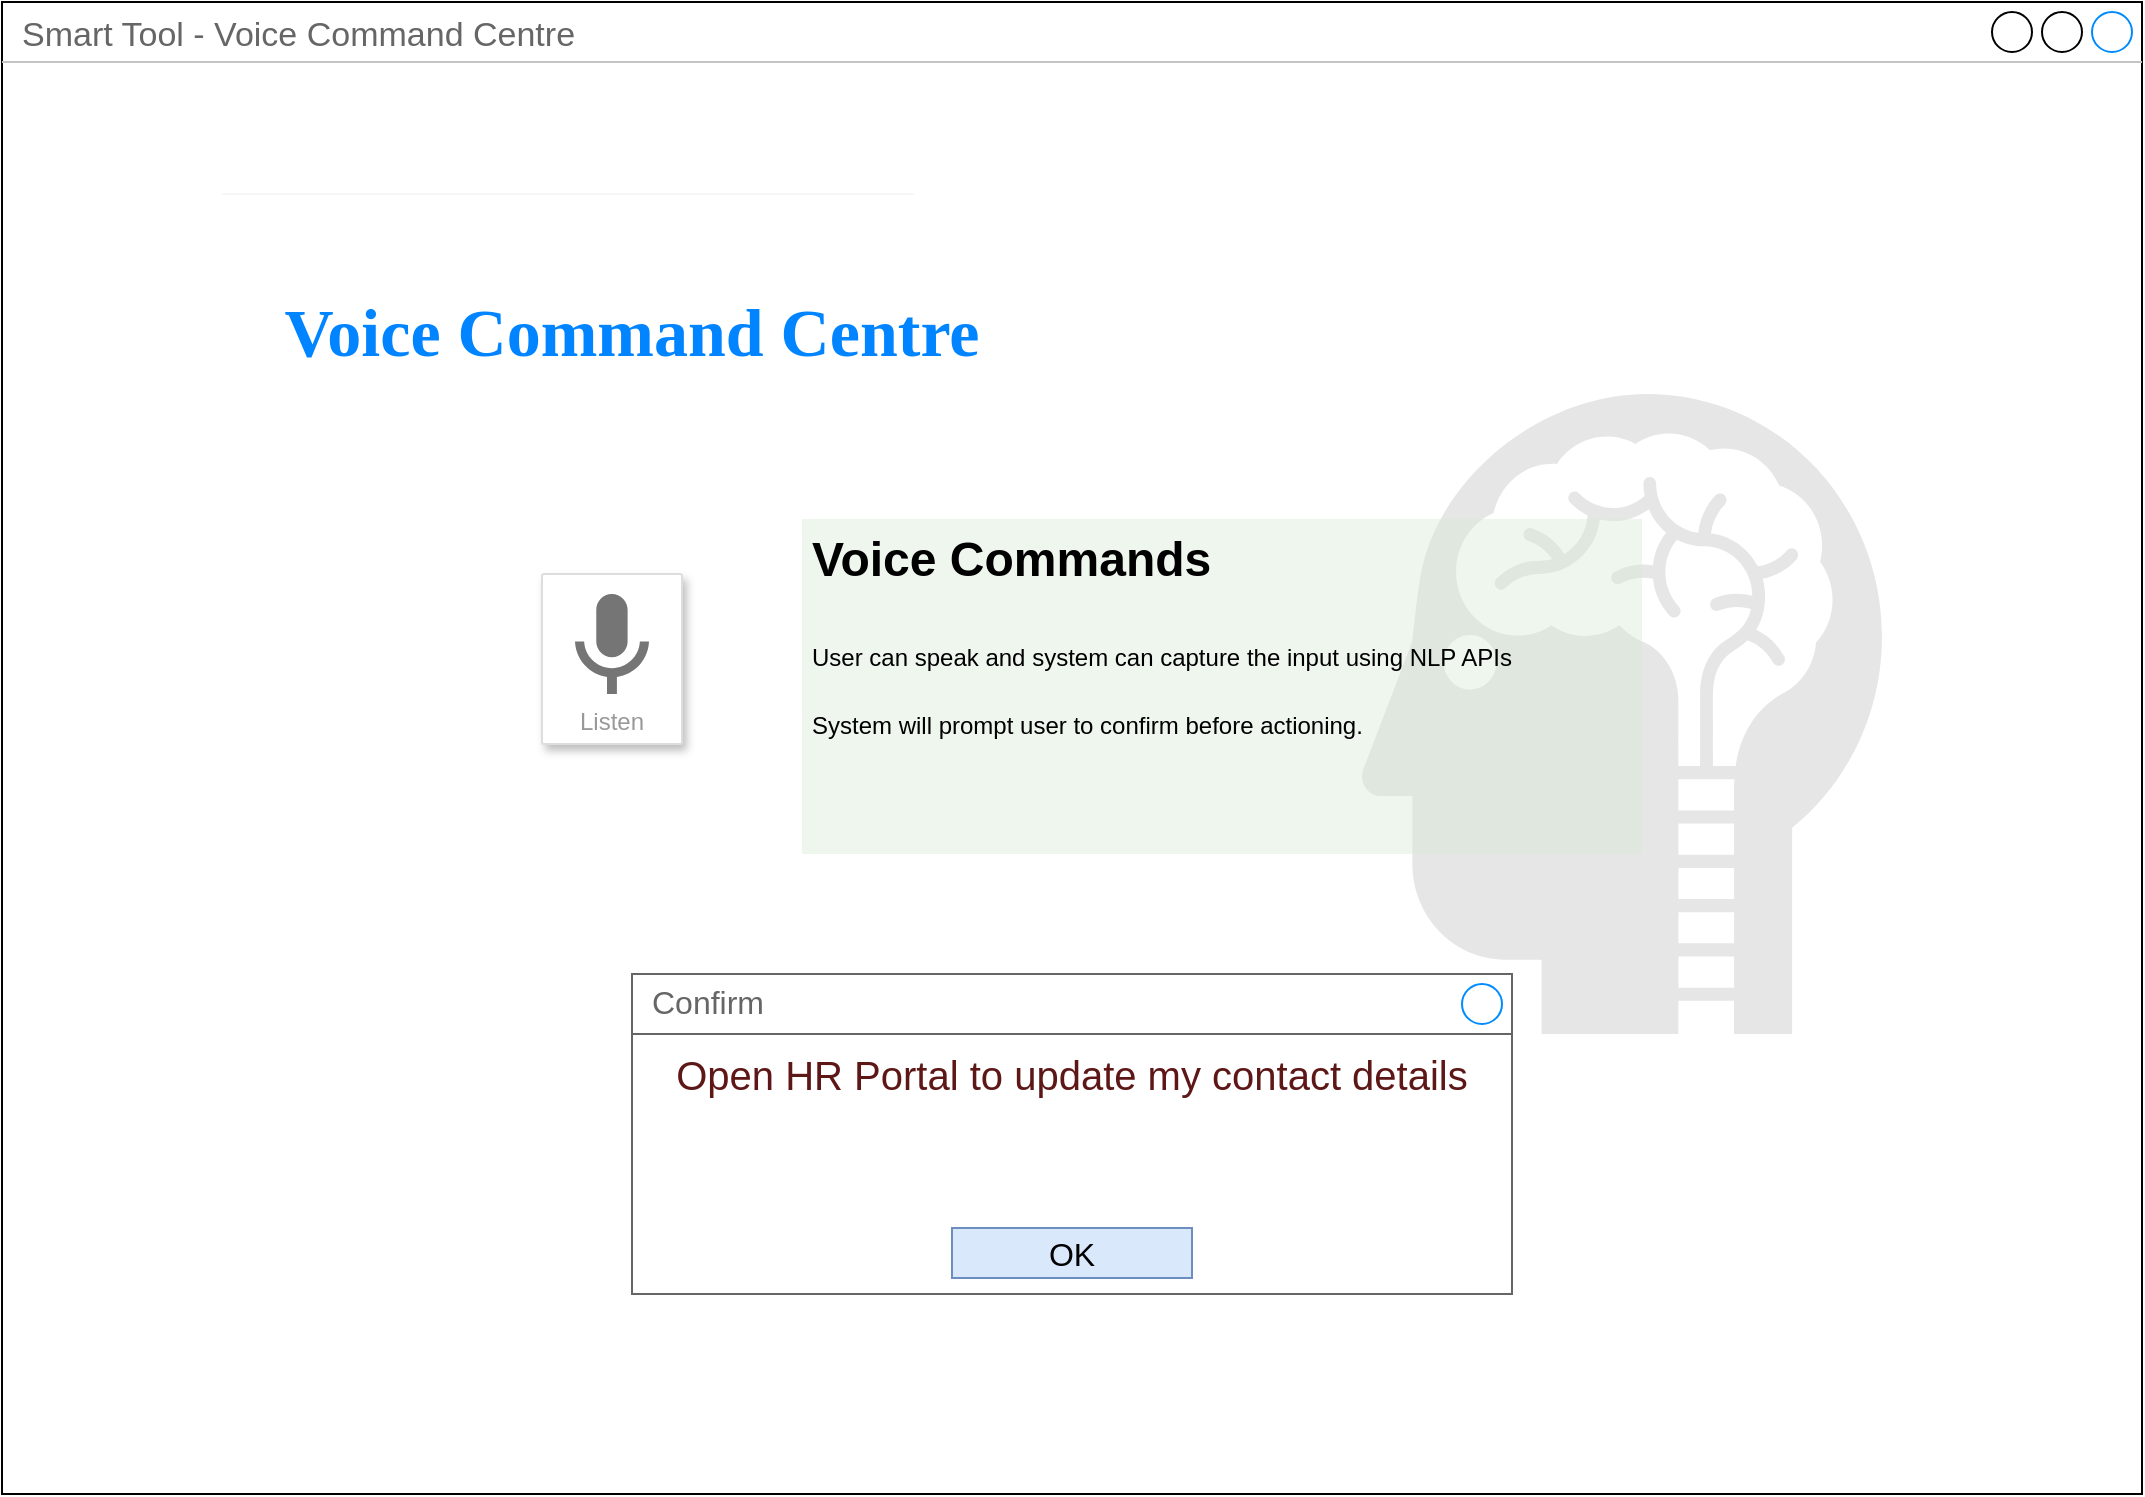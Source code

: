 <mxfile version="22.0.8" type="device">
  <diagram name="Page-1" id="m_PVUNnjnnFQxlGxqVkp">
    <mxGraphModel dx="1774" dy="1157" grid="1" gridSize="10" guides="1" tooltips="1" connect="1" arrows="1" fold="1" page="1" pageScale="1" pageWidth="1169" pageHeight="827" math="0" shadow="0">
      <root>
        <mxCell id="0" />
        <mxCell id="1" parent="0" />
        <mxCell id="23j9lr0RIFEYQSZompgW-10" value="Smart Tool - Voice Command Centre" style="strokeWidth=1;shadow=0;dashed=0;align=center;html=1;shape=mxgraph.mockup.containers.window;align=left;verticalAlign=top;spacingLeft=8;strokeColor2=#008cff;strokeColor3=#c4c4c4;fontColor=#666666;mainText=;fontSize=17;labelBackgroundColor=none;whiteSpace=wrap;" vertex="1" parent="1">
          <mxGeometry x="50" y="34" width="1070" height="746" as="geometry" />
        </mxCell>
        <mxCell id="zFDp9GB-JW8S8Rdeju2c-42" value="" style="shape=mxgraph.signs.healthcare.neurology;html=1;pointerEvents=1;fillColor=#E6E6E6;strokeColor=none;verticalLabelPosition=bottom;verticalAlign=top;align=center;sketch=0;fontColor=#ffffff;" parent="1" vertex="1">
          <mxGeometry x="730" y="230" width="260" height="320" as="geometry" />
        </mxCell>
        <mxCell id="zFDp9GB-JW8S8Rdeju2c-51" value="Listen" style="strokeColor=#dddddd;shadow=1;strokeWidth=1;rounded=1;absoluteArcSize=1;arcSize=2;labelPosition=center;verticalLabelPosition=middle;align=center;verticalAlign=bottom;spacingLeft=0;fontColor=#999999;fontSize=12;whiteSpace=wrap;spacingBottom=2;html=1;" parent="1" vertex="1">
          <mxGeometry x="320" y="320" width="70" height="85" as="geometry" />
        </mxCell>
        <mxCell id="zFDp9GB-JW8S8Rdeju2c-52" value="" style="sketch=0;dashed=0;connectable=0;html=1;fillColor=#757575;strokeColor=none;shape=mxgraph.gcp2.live;part=1;" parent="zFDp9GB-JW8S8Rdeju2c-51" vertex="1">
          <mxGeometry x="0.5" width="37" height="50" relative="1" as="geometry">
            <mxPoint x="-18.5" y="10" as="offset" />
          </mxGeometry>
        </mxCell>
        <mxCell id="zFDp9GB-JW8S8Rdeju2c-55" value="Voice Command Centre" style="text;html=1;strokeColor=none;fillColor=none;align=center;verticalAlign=middle;whiteSpace=wrap;rounded=0;fontSize=34;fontStyle=1;fontFamily=Tahoma;fontColor=#0084ff;" parent="1" vertex="1">
          <mxGeometry x="160" y="150" width="410" height="100" as="geometry" />
        </mxCell>
        <mxCell id="23j9lr0RIFEYQSZompgW-3" value="&lt;font style=&quot;font-size: 20px;&quot;&gt;Open HR Portal to update my contact details&lt;/font&gt;" style="strokeWidth=1;shadow=0;dashed=0;align=center;html=1;shape=mxgraph.mockup.containers.rrect;rSize=0;strokeColor=#666666;fontColor=#5e1717;fontSize=17;verticalAlign=top;whiteSpace=wrap;fillColor=#ffffff;spacingTop=32;" vertex="1" parent="1">
          <mxGeometry x="365" y="520" width="440" height="160" as="geometry" />
        </mxCell>
        <mxCell id="23j9lr0RIFEYQSZompgW-4" value="&lt;font style=&quot;font-size: 16px;&quot;&gt;Confirm&amp;nbsp;&lt;/font&gt;" style="strokeWidth=1;shadow=0;dashed=0;align=center;html=1;shape=mxgraph.mockup.containers.rrect;rSize=0;fontSize=17;fontColor=#666666;strokeColor=#666666;align=left;spacingLeft=8;fillColor=#ffffff;resizeWidth=1;whiteSpace=wrap;" vertex="1" parent="23j9lr0RIFEYQSZompgW-3">
          <mxGeometry width="440" height="30" relative="1" as="geometry" />
        </mxCell>
        <mxCell id="23j9lr0RIFEYQSZompgW-5" value="" style="shape=ellipse;strokeColor=#008cff;resizable=0;fillColor=none;html=1;" vertex="1" parent="23j9lr0RIFEYQSZompgW-4">
          <mxGeometry x="1" y="0.5" width="20" height="20" relative="1" as="geometry">
            <mxPoint x="-25" y="-10" as="offset" />
          </mxGeometry>
        </mxCell>
        <mxCell id="23j9lr0RIFEYQSZompgW-6" value="OK" style="strokeWidth=1;shadow=0;dashed=0;align=center;html=1;shape=mxgraph.mockup.containers.rrect;rSize=0;fontSize=16;strokeColor=#6c8ebf;resizable=0;whiteSpace=wrap;fillColor=#dae8fc;" vertex="1" parent="23j9lr0RIFEYQSZompgW-3">
          <mxGeometry x="0.5" y="1" width="120" height="25" relative="1" as="geometry">
            <mxPoint x="-60" y="-33" as="offset" />
          </mxGeometry>
        </mxCell>
        <mxCell id="23j9lr0RIFEYQSZompgW-8" value="" style="dashed=0;shape=line;strokeWidth=1;noLabel=1;strokeColor=#eeeeee;opacity=50;" vertex="1" parent="1">
          <mxGeometry x="160" y="125" width="346" height="10" as="geometry" />
        </mxCell>
        <mxCell id="23j9lr0RIFEYQSZompgW-9" value="&lt;h1&gt;&lt;span style=&quot;background-color: initial;&quot;&gt;Voice Commands&lt;/span&gt;&lt;/h1&gt;&lt;h1&gt;&lt;span style=&quot;background-color: initial; font-size: 12px; font-weight: normal;&quot;&gt;User can speak and system can capture the input using NLP APIs&amp;nbsp;&lt;/span&gt;&lt;br&gt;&lt;/h1&gt;&lt;div&gt;&lt;span style=&quot;background-color: initial; font-size: 12px; font-weight: normal;&quot;&gt;System will prompt user to confirm before actioning.&amp;nbsp;&lt;/span&gt;&lt;/div&gt;" style="text;html=1;strokeColor=none;fillColor=#D5E8D4;spacing=5;spacingTop=-20;whiteSpace=wrap;overflow=hidden;rounded=0;opacity=40;" vertex="1" parent="1">
          <mxGeometry x="450" y="292.5" width="420" height="167.5" as="geometry" />
        </mxCell>
      </root>
    </mxGraphModel>
  </diagram>
</mxfile>
